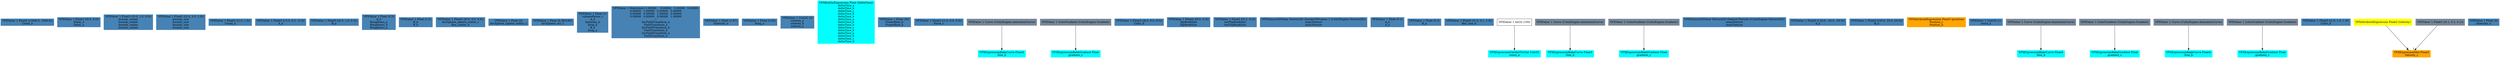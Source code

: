 digraph G {
node0 [shape="box" color="steelblue" style="filled" label="VFXValue`1 Float2 ((1000.0, 1000.0))
Count_a"]
node1 [shape="box" color="steelblue" style="filled" label="VFXValue`1 Float2 ((0.0, 0.0))
Delay_a
Delay_a"]
node2 [shape="box" color="steelblue" style="filled" label="VFXValue`1 Float3 ((0.0, 1.0, 0.0))
bounds_center
bounds_center
bounds_center
bounds_center"]
node3 [shape="box" color="steelblue" style="filled" label="VFXValue`1 Float3 ((2.0, 3.0, 2.0))
bounds_size
bounds_size
bounds_size
bounds_size"]
node4 [shape="box" color="steelblue" style="filled" label="VFXValue`1 Float2 ((1.0, 1.0))
Count_a"]
node5 [shape="box" color="steelblue" style="filled" label="VFXValue`1 Float3 ((-0.3, 0.2, -0.3))
A_a"]
node6 [shape="box" color="steelblue" style="filled" label="VFXValue`1 Float3 ((0.3, 1.0, 0.3))
B_a"]
node7 [shape="box" color="steelblue" style="filled" label="VFXValue`1 Float (0.5)
A_b
Roughness_a
Roughness_b
Roughness_a"]
node8 [shape="box" color="steelblue" style="filled" label="VFXValue`1 Float (1.5)
B_b
B_b"]
node9 [shape="box" color="steelblue" style="filled" label="VFXValue`1 Float3 ((0.0, 0.0, 0.0))
ArcSphere_sphere_center_c
Box_center_b"]
node10 [shape="box" color="steelblue" style="filled" label="VFXValue`1 Float (2)
ArcSphere_sphere_radius_c"]
node11 [shape="box" color="steelblue" style="filled" label="VFXValue`1 Float (6.283185)
ArcSphere_arc_c"]
node12 [shape="box" color="steelblue" style="filled" label="VFXValue`1 Float (1)
volumeFactor_c
A_b
Intensity_b
Drag_b
B_a
Drag_a"]
node13 [shape="box" color="steelblue" style="filled" label="VFXValue`1 Matrix4x4 (1.00000	0.00000	0.00000	0.00000
0.00000	1.00000	0.00000	0.00000
0.00000	0.00000	1.00000	0.00000
0.00000	0.00000	0.00000	1.00000
)
InvFieldTransform_a
FieldTransform_a
InvFieldTransform_b
FieldTransform_b
InvFieldTransform_a
FieldTransform_a"]
node14 [shape="box" color="steelblue" style="filled" label="VFXValue`1 Float (1.87)
Intensity_a"]
node15 [shape="box" color="steelblue" style="filled" label="VFXValue`1 Float (2.05)
Drag_a"]
node16 [shape="box" color="steelblue" style="filled" label="VFXValue`1 Uint32 (3)
octaves_a
octaves_b
octaves_a"]
node17 [shape="box" color="cyan" style="filled" label="VFXBuiltInExpression Float (DeltaTime)
deltaTime_a
deltaTime_b
deltaTime_c
deltaTime_d
deltaTime_e
deltaTime_a
deltaTime_b
deltaTime_b
deltaTime_c
deltaTime_d
deltaTime_a
deltaTime_b
deltaTime_c
deltaTime_d"]
node18 [shape="box" color="steelblue" style="filled" label="VFXValue`1 Float (30)
FrameRate_b
FrameRate_b"]
node19 [shape="box" color="steelblue" style="filled" label="VFXValue`1 Float3 ((1.0, 0.0, 0.0))
Force_c"]
node20 [shape="box" color="cyan" style="filled" label="VFXExpressionBakeCurve Float4
Size_b"]
node21 [shape="box" color="lightslategray" style="filled" label="VFXValue`1 Curve (UnityEngine.AnimationCurve)"]
node22 [shape="box" color="cyan" style="filled" label="VFXExpressionBakeGradient Float
gradient_c"]
node23 [shape="box" color="lightslategray" style="filled" label="VFXValue`1 ColorGradient (UnityEngine.Gradient)"]
node24 [shape="box" color="steelblue" style="filled" label="VFXValue`1 Float3 ((8.0, 8.0, 8.0))
Color_d"]
node25 [shape="box" color="steelblue" style="filled" label="VFXValue`1 Float2 ((6.0, 5.0))
flipBookSize
flipBookSize"]
node26 [shape="box" color="steelblue" style="filled" label="VFXValue`1 Float2 ((0.2, 0.2))
invFlipBookSize
invFlipBookSize"]
node27 [shape="box" color="steelblue" style="filled" label="VFXTexture2DValue Texture2D (Smoke30Frames 1 (UnityEngine.Texture2D))
mainTexture
mainTexture"]
node28 [shape="box" color="steelblue" style="filled" label="VFXValue`1 Float (0.1)
A_a
A_a"]
node29 [shape="box" color="steelblue" style="filled" label="VFXValue`1 Float (0.2)
B_a"]
node30 [shape="box" color="steelblue" style="filled" label="VFXValue`1 Float3 ((1.0, 0.1, 1.0))
Box_size_b"]
node31 [shape="box" color="cyan" style="filled" label="VFXExpressionCastIntToUint Uint32
count_a"]
node32 [shape="box" label="VFXValue`1 Int32 (100)"]
node33 [shape="box" color="cyan" style="filled" label="VFXExpressionBakeCurve Float4
Size_b"]
node34 [shape="box" color="lightslategray" style="filled" label="VFXValue`1 Curve (UnityEngine.AnimationCurve)"]
node35 [shape="box" color="cyan" style="filled" label="VFXExpressionBakeGradient Float
gradient_c"]
node36 [shape="box" color="lightslategray" style="filled" label="VFXValue`1 ColorGradient (UnityEngine.Gradient)"]
node37 [shape="box" color="steelblue" style="filled" label="VFXTexture2DValue Texture2D (Default-Particle (UnityEngine.Texture2D))
mainTexture
mainTexture"]
node38 [shape="box" color="steelblue" style="filled" label="VFXValue`1 Float3 ((-20.0, -20.0, -20.0))
A_a"]
node39 [shape="box" color="steelblue" style="filled" label="VFXValue`1 Float3 ((20.0, 20.0, 20.0))
B_a"]
node40 [shape="box" color="orange" style="filled" label="VFXAttributeExpression Float3 (position)
Position_c
Position_b"]
node41 [shape="box" color="steelblue" style="filled" label="VFXValue`1 Uint32 (1)
count_a"]
node42 [shape="box" color="cyan" style="filled" label="VFXExpressionBakeCurve Float4
Size_b"]
node43 [shape="box" color="lightslategray" style="filled" label="VFXValue`1 Curve (UnityEngine.AnimationCurve)"]
node44 [shape="box" color="cyan" style="filled" label="VFXExpressionBakeGradient Float
gradient_c"]
node45 [shape="box" color="lightslategray" style="filled" label="VFXValue`1 ColorGradient (UnityEngine.Gradient)"]
node46 [shape="box" color="cyan" style="filled" label="VFXExpressionBakeCurve Float4
Size_b"]
node47 [shape="box" color="lightslategray" style="filled" label="VFXValue`1 Curve (UnityEngine.AnimationCurve)"]
node48 [shape="box" color="cyan" style="filled" label="VFXExpressionBakeGradient Float
gradient_c"]
node49 [shape="box" color="lightslategray" style="filled" label="VFXValue`1 ColorGradient (UnityEngine.Gradient)"]
node50 [shape="box" color="steelblue" style="filled" label="VFXValue`1 Float3 ((1.0, 1.0, 1.0))
Color_d"]
node51 [shape="box" color="orange" style="filled" label="VFXExpressionMul Float3
Velocity_c"]
node52 [shape="box" color="yellow" style="filled" label="VFXAttributeExpression Float3 (velocity)"]
node53 [shape="box" color="lightslategray" style="filled" label="VFXValue`1 Float3 ((0.1, 0.1, 0.1))"]
node54 [shape="box" color="steelblue" style="filled" label="VFXValue`1 Float (5)
Intensity_a"]
node21 -> node20 
node23 -> node22 
node32 -> node31 
node34 -> node33 
node36 -> node35 
node43 -> node42 
node45 -> node44 
node47 -> node46 
node49 -> node48 
node52 -> node51 [headlabel="0"]
node53 -> node51 [headlabel="1"]
}
